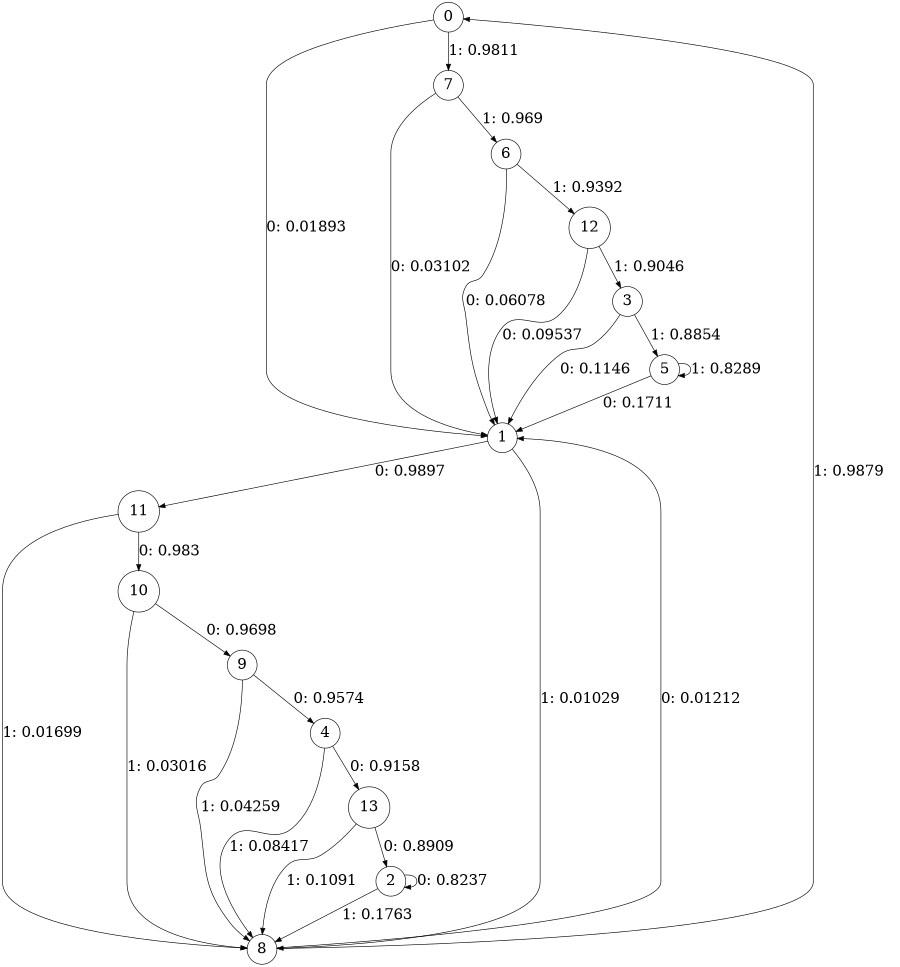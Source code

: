 digraph "ch2_face_grouped_diff_L12" {
size = "6,8.5";
ratio = "fill";
node [shape = circle];
node [fontsize = 24];
edge [fontsize = 24];
0 -> 1 [label = "0: 0.01893  "];
0 -> 7 [label = "1: 0.9811   "];
1 -> 11 [label = "0: 0.9897   "];
1 -> 8 [label = "1: 0.01029  "];
2 -> 2 [label = "0: 0.8237   "];
2 -> 8 [label = "1: 0.1763   "];
3 -> 1 [label = "0: 0.1146   "];
3 -> 5 [label = "1: 0.8854   "];
4 -> 13 [label = "0: 0.9158   "];
4 -> 8 [label = "1: 0.08417  "];
5 -> 1 [label = "0: 0.1711   "];
5 -> 5 [label = "1: 0.8289   "];
6 -> 1 [label = "0: 0.06078  "];
6 -> 12 [label = "1: 0.9392   "];
7 -> 1 [label = "0: 0.03102  "];
7 -> 6 [label = "1: 0.969    "];
8 -> 1 [label = "0: 0.01212  "];
8 -> 0 [label = "1: 0.9879   "];
9 -> 4 [label = "0: 0.9574   "];
9 -> 8 [label = "1: 0.04259  "];
10 -> 9 [label = "0: 0.9698   "];
10 -> 8 [label = "1: 0.03016  "];
11 -> 10 [label = "0: 0.983    "];
11 -> 8 [label = "1: 0.01699  "];
12 -> 1 [label = "0: 0.09537  "];
12 -> 3 [label = "1: 0.9046   "];
13 -> 2 [label = "0: 0.8909   "];
13 -> 8 [label = "1: 0.1091   "];
}